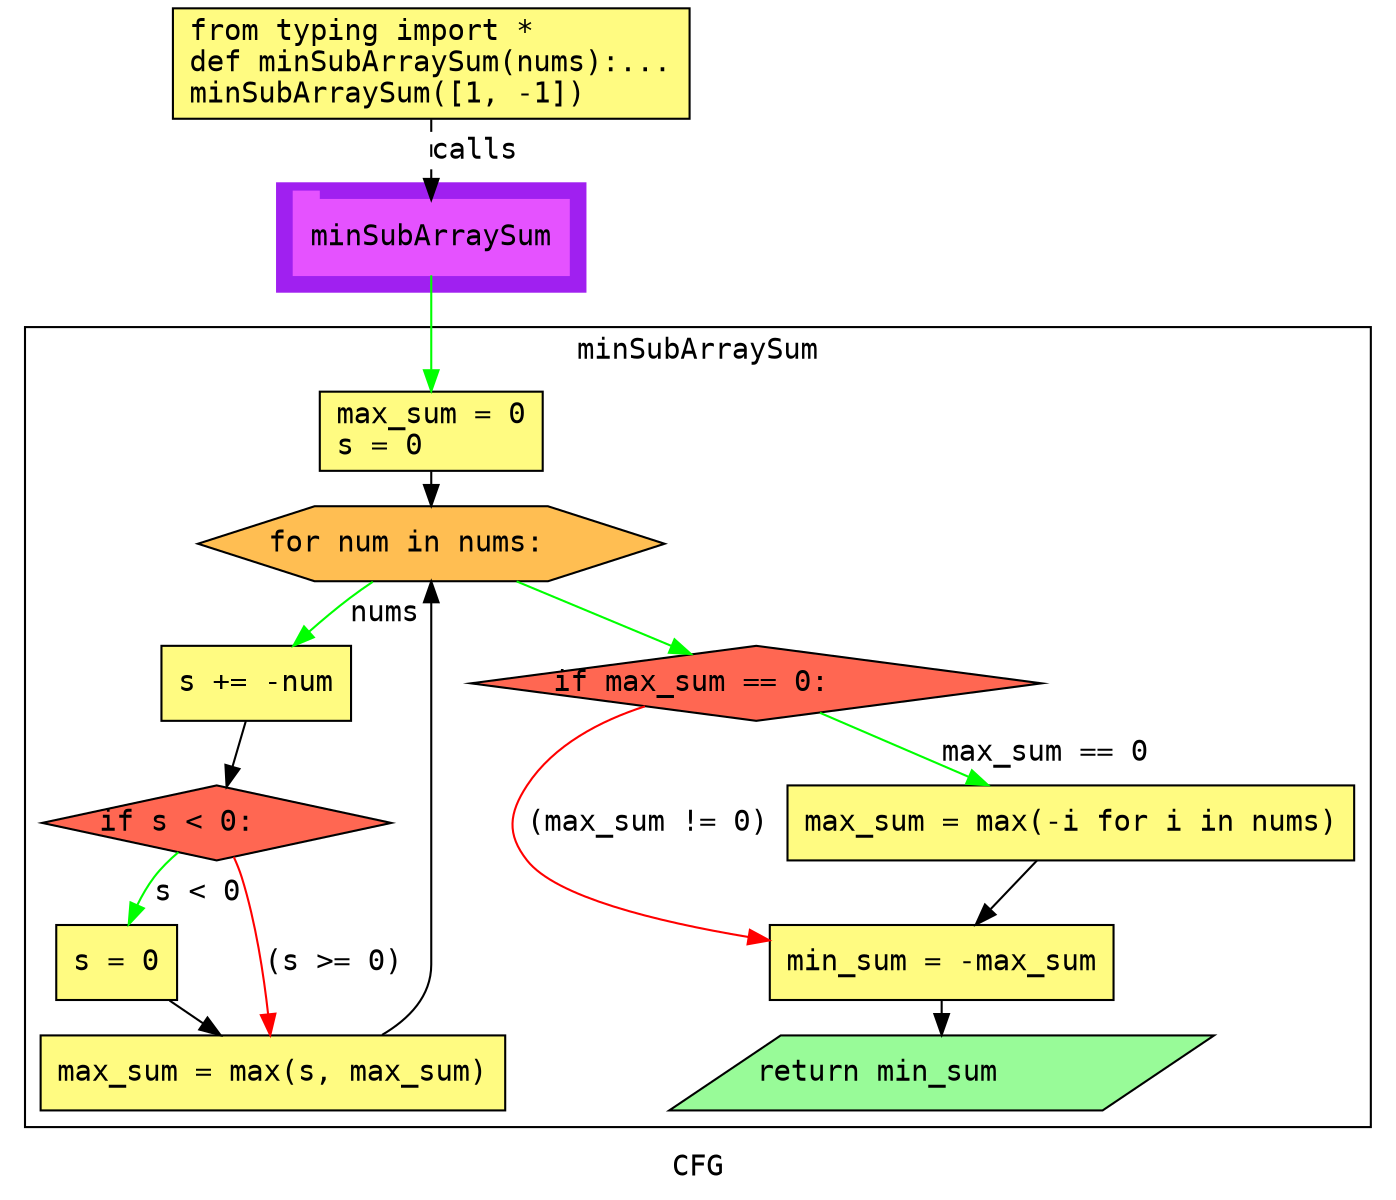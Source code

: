 digraph cluster530CFG {
	graph [bb="0,0,662,568",
		compound=True,
		fontname="DejaVu Sans Mono",
		label=CFG,
		lheight=0.21,
		lp="331,11.5",
		lwidth=0.35,
		pack=False,
		rankdir=TB,
		ranksep=0.02
	];
	node [fontname="DejaVu Sans Mono",
		label="\N"
	];
	edge [fontname="DejaVu Sans Mono"];
	subgraph cluster_1 {
		graph [bb="129,432,277,484",
			color=purple,
			compound=true,
			fontname="DejaVu Sans Mono",
			label="",
			rankdir=TB,
			ranksep=0.02,
			shape=tab,
			style=filled
		];
		node [fontname="DejaVu Sans Mono"];
		edge [fontname="DejaVu Sans Mono"];
		17	[color="#E552FF",
			height=0.5,
			label=minSubArraySum,
			linenum="[17]",
			pos="203,458",
			shape=tab,
			style=filled,
			width=1.8333];
	}
	subgraph cluster2minSubArraySum {
		graph [bb="8,31,654,415",
			compound=True,
			fontname="DejaVu Sans Mono",
			label=minSubArraySum,
			lheight=0.21,
			lp="331,403.5",
			lwidth=1.61,
			pack=False,
			rankdir=TB,
			ranksep=0.02
		];
		node [fontname="DejaVu Sans Mono"];
		edge [fontname="DejaVu Sans Mono"];
		subgraph cluster_9 {
			graph [color=purple,
				compound=true,
				fontname="DejaVu Sans Mono",
				label="",
				rankdir=TB,
				ranksep=0.02,
				shape=tab,
				style=filled
			];
			node [fontname="DejaVu Sans Mono"];
			edge [fontname="DejaVu Sans Mono"];
		}
		subgraph cluster_11 {
			graph [color=purple,
				compound=true,
				fontname="DejaVu Sans Mono",
				label="",
				rankdir=TB,
				ranksep=0.02,
				shape=tab,
				style=filled
			];
			node [fontname="DejaVu Sans Mono"];
			edge [fontname="DejaVu Sans Mono"];
		}
		3	[fillcolor="#FFFB81",
			height=0.52778,
			label="max_sum = 0\ls = 0\l",
			linenum="[5, 6]",
			pos="203,365",
			shape=rectangle,
			style="filled,solid",
			width=1.4861];
		4	[fillcolor="#FFBE52",
			height=0.5,
			label="for num in nums:\l",
			linenum="[7]",
			pos="203,311",
			shape=hexagon,
			style="filled,solid",
			width=3.1062];
		3 -> 4	[color=black,
			pos="e,203,329.22 203,345.81 203,343.71 203,341.53 203,339.33"];
		5	[fillcolor="#FFFB81",
			height=0.5,
			label="s += -num\l",
			linenum="[8]",
			pos="119,244",
			shape=rectangle,
			style="filled,solid",
			width=1.2639];
		4 -> 5	[color=green,
			label=nums,
			lp="181,277.5",
			pos="e,136.84,262.02 174.94,292.77 171.2,290.25 167.46,287.62 164,285 157.44,280.03 150.66,274.33 144.41,268.82"];
		6	[fillcolor="#FF6752",
			height=0.5,
			label="if max_sum == 0:\l",
			linenum="[12]",
			pos="359,244",
			shape=diamond,
			style="filled,solid",
			width=3.8043];
		4 -> 6	[color=green,
			pos="e,327.65,258.06 243.99,292.92 266.89,283.38 295.35,271.52 318.22,261.99"];
		7	[fillcolor="#FF6752",
			height=0.5,
			label="if s < 0:\l",
			linenum="[9]",
			pos="100,177",
			shape=diamond,
			style="filled,solid",
			width=2.3234];
		5 -> 7	[color=black,
			pos="e,104.76,194.29 114.01,225.92 112.04,219.2 109.74,211.33 107.58,203.93"];
		8	[fillcolor="#FFFB81",
			height=0.5,
			label="s = 0\l",
			linenum="[10]",
			pos="52,110",
			shape=rectangle,
			style="filled,solid",
			width=0.80556];
		7 -> 8	[color=green,
			label="s < 0",
			lp="91,143.5",
			pos="e,57.783,128.28 81.609,162.92 77.44,159.38 73.28,155.32 70,151 66.937,146.97 64.251,142.33 61.953,137.68"];
		9	[fillcolor="#FFFB81",
			height=0.5,
			label="max_sum = max(s, max_sum)\l",
			linenum="[11]",
			pos="127,57",
			shape=rectangle,
			style="filled,solid",
			width=3.0972];
		7 -> 9	[color=red,
			label="(s >= 0)",
			lp="156.5,110",
			pos="e,125.72,75.138 108.2,160.68 109.64,157.54 110.99,154.22 112,151 118.78,129.37 122.61,103.91 124.71,85.101"];
		8 -> 9	[color=black,
			pos="e,101.89,75.075 77.392,91.734 82.579,88.206 88.112,84.444 93.532,80.758"];
		9 -> 4	[color=black,
			pos="e,203,292.89 179.37,75.231 192.53,82.99 203,93.905 203,109 203,245 203,245 203,245 203,257.44 203,271.22 203,282.88"];
		11	[fillcolor="#FFFB81",
			height=0.5,
			label="max_sum = max(-i for i in nums)\l",
			linenum="[13]",
			pos="510,177",
			shape=rectangle,
			style="filled,solid",
			width=3.7778];
		6 -> 11	[color=green,
			label="max_sum == 0",
			lp="498,210.5",
			pos="e,470.31,195.09 389.56,229.85 410.01,221.04 437.37,209.26 460.85,199.16"];
		12	[fillcolor="#FFFB81",
			height=0.5,
			label="min_sum = -max_sum\l",
			linenum="[14]",
			pos="446,110",
			shape=rectangle,
			style="filled,solid",
			width=2.2917];
		6 -> 12	[color=red,
			label="(max_sum != 0)",
			lp="307,177",
			pos="e,363.28,120.85 305.59,232.96 284.23,226.05 261.73,214.44 249,195 240.24,181.61 239.12,171.58 249,159 262.44,141.89 308.86,130.11 \
353.26,122.5"];
		11 -> 12	[color=black,
			pos="e,462.93,128.19 493.18,158.92 486.19,151.81 477.92,143.42 470.29,135.66"];
		14	[fillcolor="#98fb98",
			height=0.5,
			label="return min_sum\l",
			linenum="[15]",
			pos="446,57",
			shape=parallelogram,
			style="filled,solid",
			width=3.4941];
		12 -> 14	[color=black,
			pos="e,446,75.248 446,91.734 446,89.657 446,87.498 446,85.322"];
	}
	1	[fillcolor="#FFFB81",
		height=0.73611,
		label="from typing import *\ldef minSubArraySum(nums):...\lminSubArraySum([1, -1])\l",
		linenum="[1]",
		pos="203,541.5",
		shape=rectangle,
		style="filled,solid",
		width=3.4444];
	1 -> 17	[label=calls,
		lp="224,499.5",
		pos="e,203,476.13 203,514.71 203,505.66 203,495.47 203,486.3",
		style=dashed];
	17 -> 3	[color=green,
		pos="e,203,384.29 203,439.88 203,427.12 203,409.4 203,394.52"];
}
